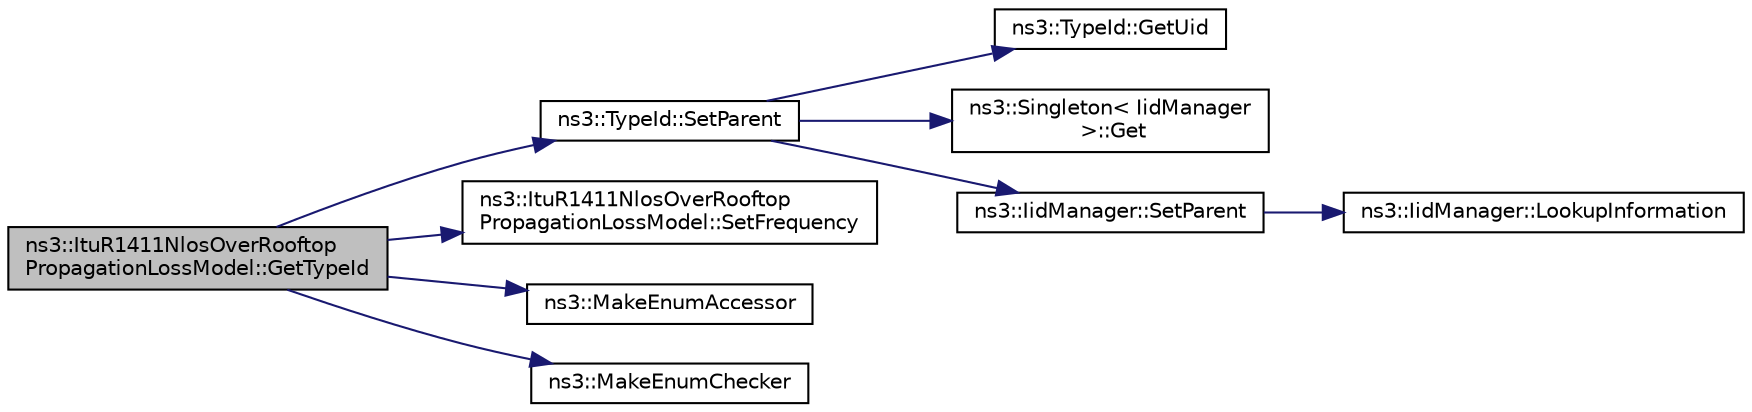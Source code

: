 digraph "ns3::ItuR1411NlosOverRooftopPropagationLossModel::GetTypeId"
{
  edge [fontname="Helvetica",fontsize="10",labelfontname="Helvetica",labelfontsize="10"];
  node [fontname="Helvetica",fontsize="10",shape=record];
  rankdir="LR";
  Node1 [label="ns3::ItuR1411NlosOverRooftop\lPropagationLossModel::GetTypeId",height=0.2,width=0.4,color="black", fillcolor="grey75", style="filled", fontcolor="black"];
  Node1 -> Node2 [color="midnightblue",fontsize="10",style="solid"];
  Node2 [label="ns3::TypeId::SetParent",height=0.2,width=0.4,color="black", fillcolor="white", style="filled",URL="$d6/d11/classns3_1_1TypeId.html#abaaca67ab7d2471067e7c275df0f7309"];
  Node2 -> Node3 [color="midnightblue",fontsize="10",style="solid"];
  Node3 [label="ns3::TypeId::GetUid",height=0.2,width=0.4,color="black", fillcolor="white", style="filled",URL="$d6/d11/classns3_1_1TypeId.html#acd3e41de6340d06299f4fd63e2ed8da0"];
  Node2 -> Node4 [color="midnightblue",fontsize="10",style="solid"];
  Node4 [label="ns3::Singleton\< IidManager\l \>::Get",height=0.2,width=0.4,color="black", fillcolor="white", style="filled",URL="$d8/d77/classns3_1_1Singleton.html#a80a2cd3c25a27ea72add7a9f7a141ffa"];
  Node2 -> Node5 [color="midnightblue",fontsize="10",style="solid"];
  Node5 [label="ns3::IidManager::SetParent",height=0.2,width=0.4,color="black", fillcolor="white", style="filled",URL="$d4/d1c/classns3_1_1IidManager.html#a4042931260554c907699367b6811426f"];
  Node5 -> Node6 [color="midnightblue",fontsize="10",style="solid"];
  Node6 [label="ns3::IidManager::LookupInformation",height=0.2,width=0.4,color="black", fillcolor="white", style="filled",URL="$d4/d1c/classns3_1_1IidManager.html#a6b1f4ba2815dba27a377e8a8db2384cf"];
  Node1 -> Node7 [color="midnightblue",fontsize="10",style="solid"];
  Node7 [label="ns3::ItuR1411NlosOverRooftop\lPropagationLossModel::SetFrequency",height=0.2,width=0.4,color="black", fillcolor="white", style="filled",URL="$d6/d73/classns3_1_1ItuR1411NlosOverRooftopPropagationLossModel.html#a3248a2753e007540853bd6a9483a9b22"];
  Node1 -> Node8 [color="midnightblue",fontsize="10",style="solid"];
  Node8 [label="ns3::MakeEnumAccessor",height=0.2,width=0.4,color="black", fillcolor="white", style="filled",URL="$d7/d2e/namespacens3.html#af5050739867ce63896dec011e332c8ec"];
  Node1 -> Node9 [color="midnightblue",fontsize="10",style="solid"];
  Node9 [label="ns3::MakeEnumChecker",height=0.2,width=0.4,color="black", fillcolor="white", style="filled",URL="$d7/d2e/namespacens3.html#a48832781a2b521d3d0091e05ece30615"];
}
